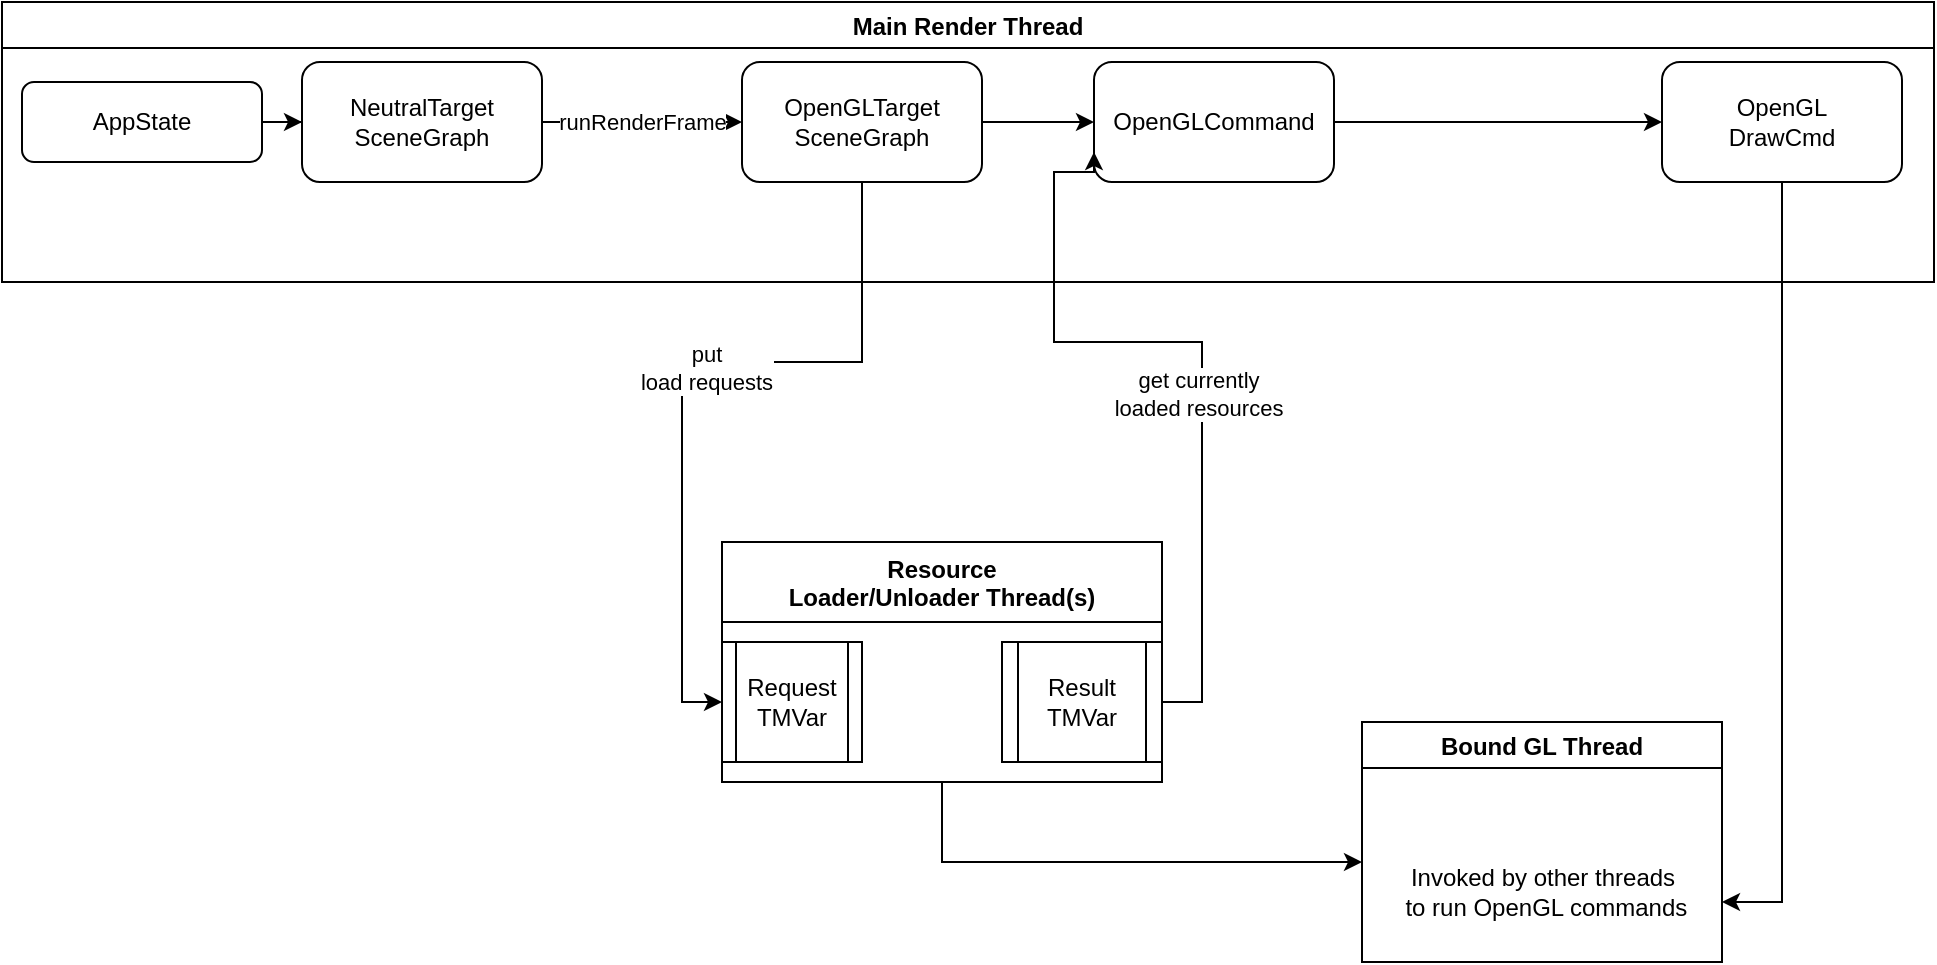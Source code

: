 <mxfile version="15.0.6" type="device"><diagram id="C5RBs43oDa-KdzZeNtuy" name="Page-1"><mxGraphModel dx="2249" dy="794" grid="1" gridSize="10" guides="1" tooltips="1" connect="1" arrows="1" fold="1" page="1" pageScale="1" pageWidth="827" pageHeight="1169" math="0" shadow="0"><root><mxCell id="WIyWlLk6GJQsqaUBKTNV-0"/><mxCell id="WIyWlLk6GJQsqaUBKTNV-1" parent="WIyWlLk6GJQsqaUBKTNV-0"/><mxCell id="NbpJqJYQIfoTqgdwQoq0-2" value="Main Render Thread" style="swimlane;" parent="WIyWlLk6GJQsqaUBKTNV-1" vertex="1"><mxGeometry x="-50" y="80" width="966" height="140" as="geometry"/></mxCell><mxCell id="NbpJqJYQIfoTqgdwQoq0-6" value="" style="edgeStyle=orthogonalEdgeStyle;rounded=0;orthogonalLoop=1;jettySize=auto;html=1;" parent="NbpJqJYQIfoTqgdwQoq0-2" source="WIyWlLk6GJQsqaUBKTNV-3" target="NbpJqJYQIfoTqgdwQoq0-5" edge="1"><mxGeometry relative="1" as="geometry"/></mxCell><mxCell id="WIyWlLk6GJQsqaUBKTNV-3" value="AppState" style="rounded=1;whiteSpace=wrap;html=1;fontSize=12;glass=0;strokeWidth=1;shadow=0;" parent="NbpJqJYQIfoTqgdwQoq0-2" vertex="1"><mxGeometry x="10" y="40" width="120" height="40" as="geometry"/></mxCell><mxCell id="NbpJqJYQIfoTqgdwQoq0-8" value="runRenderFrame" style="edgeStyle=orthogonalEdgeStyle;rounded=0;orthogonalLoop=1;jettySize=auto;html=1;" parent="NbpJqJYQIfoTqgdwQoq0-2" source="NbpJqJYQIfoTqgdwQoq0-5" target="NbpJqJYQIfoTqgdwQoq0-7" edge="1"><mxGeometry relative="1" as="geometry"/></mxCell><mxCell id="NbpJqJYQIfoTqgdwQoq0-5" value="NeutralTarget&lt;br&gt;SceneGraph" style="rounded=1;whiteSpace=wrap;html=1;shadow=0;strokeWidth=1;glass=0;" parent="NbpJqJYQIfoTqgdwQoq0-2" vertex="1"><mxGeometry x="150" y="30" width="120" height="60" as="geometry"/></mxCell><mxCell id="NbpJqJYQIfoTqgdwQoq0-10" value="" style="edgeStyle=orthogonalEdgeStyle;rounded=0;orthogonalLoop=1;jettySize=auto;html=1;" parent="NbpJqJYQIfoTqgdwQoq0-2" source="NbpJqJYQIfoTqgdwQoq0-7" target="NbpJqJYQIfoTqgdwQoq0-9" edge="1"><mxGeometry relative="1" as="geometry"/></mxCell><mxCell id="NbpJqJYQIfoTqgdwQoq0-7" value="OpenGLTarget&lt;br&gt;SceneGraph" style="whiteSpace=wrap;html=1;rounded=1;shadow=0;strokeWidth=1;glass=0;" parent="NbpJqJYQIfoTqgdwQoq0-2" vertex="1"><mxGeometry x="370" y="30" width="120" height="60" as="geometry"/></mxCell><mxCell id="NbpJqJYQIfoTqgdwQoq0-12" value="" style="edgeStyle=orthogonalEdgeStyle;rounded=0;orthogonalLoop=1;jettySize=auto;html=1;" parent="NbpJqJYQIfoTqgdwQoq0-2" source="NbpJqJYQIfoTqgdwQoq0-9" target="NbpJqJYQIfoTqgdwQoq0-11" edge="1"><mxGeometry relative="1" as="geometry"/></mxCell><mxCell id="NbpJqJYQIfoTqgdwQoq0-9" value="OpenGLCommand" style="whiteSpace=wrap;html=1;rounded=1;shadow=0;strokeWidth=1;glass=0;" parent="NbpJqJYQIfoTqgdwQoq0-2" vertex="1"><mxGeometry x="546" y="30" width="120" height="60" as="geometry"/></mxCell><mxCell id="NbpJqJYQIfoTqgdwQoq0-11" value="OpenGL&lt;br&gt;DrawCmd" style="whiteSpace=wrap;html=1;rounded=1;shadow=0;strokeWidth=1;glass=0;" parent="NbpJqJYQIfoTqgdwQoq0-2" vertex="1"><mxGeometry x="830" y="30" width="120" height="60" as="geometry"/></mxCell><mxCell id="NbpJqJYQIfoTqgdwQoq0-14" style="edgeStyle=orthogonalEdgeStyle;rounded=0;orthogonalLoop=1;jettySize=auto;html=1;exitX=0.5;exitY=1;exitDx=0;exitDy=0;" parent="WIyWlLk6GJQsqaUBKTNV-1" source="NbpJqJYQIfoTqgdwQoq0-3" edge="1"><mxGeometry relative="1" as="geometry"><mxPoint x="530" y="510" as="sourcePoint"/><mxPoint x="630" y="510" as="targetPoint"/><Array as="points"><mxPoint x="420" y="510"/></Array></mxGeometry></mxCell><mxCell id="NbpJqJYQIfoTqgdwQoq0-18" style="edgeStyle=orthogonalEdgeStyle;rounded=0;orthogonalLoop=1;jettySize=auto;html=1;exitX=1;exitY=0.5;exitDx=0;exitDy=0;entryX=0;entryY=0.75;entryDx=0;entryDy=0;" parent="WIyWlLk6GJQsqaUBKTNV-1" source="NbpJqJYQIfoTqgdwQoq0-22" target="NbpJqJYQIfoTqgdwQoq0-9" edge="1"><mxGeometry relative="1" as="geometry"><Array as="points"><mxPoint x="550" y="430"/><mxPoint x="550" y="250"/><mxPoint x="476" y="250"/><mxPoint x="476" y="165"/></Array></mxGeometry></mxCell><mxCell id="NbpJqJYQIfoTqgdwQoq0-19" value="get currently&lt;br&gt;loaded resources" style="edgeLabel;html=1;align=center;verticalAlign=middle;resizable=0;points=[];" parent="NbpJqJYQIfoTqgdwQoq0-18" vertex="1" connectable="0"><mxGeometry x="-0.103" y="2" relative="1" as="geometry"><mxPoint as="offset"/></mxGeometry></mxCell><mxCell id="NbpJqJYQIfoTqgdwQoq0-3" value="Resource&#10;Loader/Unloader Thread(s)" style="swimlane;startSize=40;" parent="WIyWlLk6GJQsqaUBKTNV-1" vertex="1"><mxGeometry x="310" y="350" width="220" height="120" as="geometry"/></mxCell><mxCell id="NbpJqJYQIfoTqgdwQoq0-21" value="Request TMVar" style="shape=process;whiteSpace=wrap;html=1;backgroundOutline=1;" parent="NbpJqJYQIfoTqgdwQoq0-3" vertex="1"><mxGeometry y="50" width="70" height="60" as="geometry"/></mxCell><mxCell id="NbpJqJYQIfoTqgdwQoq0-22" value="Result&lt;br&gt;TMVar" style="shape=process;whiteSpace=wrap;html=1;backgroundOutline=1;" parent="NbpJqJYQIfoTqgdwQoq0-3" vertex="1"><mxGeometry x="140" y="50" width="80" height="60" as="geometry"/></mxCell><mxCell id="NbpJqJYQIfoTqgdwQoq0-4" value="Bound GL Thread" style="swimlane;" parent="WIyWlLk6GJQsqaUBKTNV-1" vertex="1"><mxGeometry x="630" y="440" width="180" height="120" as="geometry"/></mxCell><mxCell id="NbpJqJYQIfoTqgdwQoq0-15" value="Invoked by other threads&lt;br&gt;&amp;nbsp;to run OpenGL commands" style="text;html=1;align=center;verticalAlign=middle;resizable=0;points=[];autosize=1;strokeColor=none;fillColor=none;" parent="NbpJqJYQIfoTqgdwQoq0-4" vertex="1"><mxGeometry x="10" y="70" width="160" height="30" as="geometry"/></mxCell><mxCell id="NbpJqJYQIfoTqgdwQoq0-13" style="edgeStyle=orthogonalEdgeStyle;rounded=0;orthogonalLoop=1;jettySize=auto;html=1;exitX=0.5;exitY=1;exitDx=0;exitDy=0;entryX=1;entryY=0.75;entryDx=0;entryDy=0;" parent="WIyWlLk6GJQsqaUBKTNV-1" source="NbpJqJYQIfoTqgdwQoq0-11" target="NbpJqJYQIfoTqgdwQoq0-4" edge="1"><mxGeometry relative="1" as="geometry"><mxPoint x="880" y="510" as="targetPoint"/></mxGeometry></mxCell><mxCell id="NbpJqJYQIfoTqgdwQoq0-16" style="edgeStyle=orthogonalEdgeStyle;rounded=0;orthogonalLoop=1;jettySize=auto;html=1;exitX=0.5;exitY=1;exitDx=0;exitDy=0;entryX=0;entryY=0.5;entryDx=0;entryDy=0;" parent="WIyWlLk6GJQsqaUBKTNV-1" source="NbpJqJYQIfoTqgdwQoq0-7" target="NbpJqJYQIfoTqgdwQoq0-21" edge="1"><mxGeometry relative="1" as="geometry"><Array as="points"><mxPoint x="380" y="260"/><mxPoint x="290" y="260"/><mxPoint x="290" y="430"/></Array></mxGeometry></mxCell><mxCell id="NbpJqJYQIfoTqgdwQoq0-17" value="put &lt;br&gt;load requests" style="edgeLabel;html=1;align=center;verticalAlign=middle;resizable=0;points=[];" parent="NbpJqJYQIfoTqgdwQoq0-16" vertex="1" connectable="0"><mxGeometry x="-0.093" y="3" relative="1" as="geometry"><mxPoint as="offset"/></mxGeometry></mxCell></root></mxGraphModel></diagram></mxfile>
